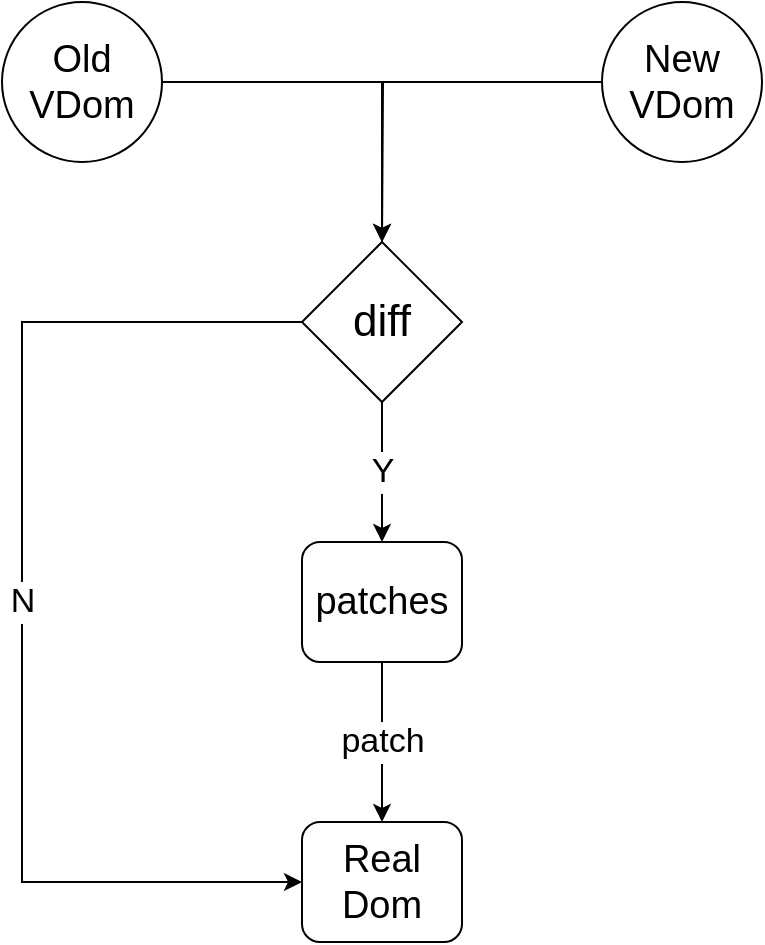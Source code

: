 <mxfile version="12.8.8"><diagram id="dh-rzOCCW1zeU_tmQW4e" name="Page-1"><mxGraphModel dx="946" dy="614" grid="1" gridSize="10" guides="1" tooltips="1" connect="1" arrows="1" fold="1" page="1" pageScale="1" pageWidth="827" pageHeight="1169" math="0" shadow="0"><root><mxCell id="0"/><mxCell id="1" parent="0"/><mxCell id="akNgfcoWiVcvctYv47M--4" style="edgeStyle=orthogonalEdgeStyle;rounded=0;orthogonalLoop=1;jettySize=auto;html=1;exitX=1;exitY=0.5;exitDx=0;exitDy=0;entryX=0.5;entryY=0;entryDx=0;entryDy=0;" edge="1" parent="1" source="akNgfcoWiVcvctYv47M--1" target="akNgfcoWiVcvctYv47M--3"><mxGeometry relative="1" as="geometry"/></mxCell><mxCell id="akNgfcoWiVcvctYv47M--1" value="&lt;font style=&quot;font-size: 19px&quot;&gt;Old VDom&lt;/font&gt;" style="ellipse;whiteSpace=wrap;html=1;aspect=fixed;" vertex="1" parent="1"><mxGeometry x="170" y="40" width="80" height="80" as="geometry"/></mxCell><mxCell id="akNgfcoWiVcvctYv47M--5" style="edgeStyle=orthogonalEdgeStyle;rounded=0;orthogonalLoop=1;jettySize=auto;html=1;exitX=0;exitY=0.5;exitDx=0;exitDy=0;" edge="1" parent="1" source="akNgfcoWiVcvctYv47M--2"><mxGeometry relative="1" as="geometry"><mxPoint x="360" y="160" as="targetPoint"/></mxGeometry></mxCell><mxCell id="akNgfcoWiVcvctYv47M--2" value="&lt;font style=&quot;font-size: 19px&quot;&gt;New VDom&lt;/font&gt;" style="ellipse;whiteSpace=wrap;html=1;aspect=fixed;" vertex="1" parent="1"><mxGeometry x="470" y="40" width="80" height="80" as="geometry"/></mxCell><mxCell id="akNgfcoWiVcvctYv47M--7" value="&lt;font style=&quot;font-size: 17px&quot;&gt;Y&lt;/font&gt;" style="edgeStyle=orthogonalEdgeStyle;rounded=0;orthogonalLoop=1;jettySize=auto;html=1;exitX=0.5;exitY=1;exitDx=0;exitDy=0;entryX=0.5;entryY=0;entryDx=0;entryDy=0;" edge="1" parent="1" source="akNgfcoWiVcvctYv47M--3" target="akNgfcoWiVcvctYv47M--6"><mxGeometry relative="1" as="geometry"/></mxCell><mxCell id="akNgfcoWiVcvctYv47M--10" value="&lt;font style=&quot;font-size: 17px&quot;&gt;N&lt;/font&gt;" style="edgeStyle=orthogonalEdgeStyle;rounded=0;orthogonalLoop=1;jettySize=auto;html=1;exitX=0;exitY=0.5;exitDx=0;exitDy=0;entryX=0;entryY=0.5;entryDx=0;entryDy=0;" edge="1" parent="1" source="akNgfcoWiVcvctYv47M--3" target="akNgfcoWiVcvctYv47M--9"><mxGeometry relative="1" as="geometry"><Array as="points"><mxPoint x="180" y="200"/><mxPoint x="180" y="480"/></Array></mxGeometry></mxCell><mxCell id="akNgfcoWiVcvctYv47M--3" value="&lt;font style=&quot;font-size: 22px&quot;&gt;diff&lt;/font&gt;" style="rhombus;whiteSpace=wrap;html=1;" vertex="1" parent="1"><mxGeometry x="320" y="160" width="80" height="80" as="geometry"/></mxCell><mxCell id="akNgfcoWiVcvctYv47M--11" value="&lt;font style=&quot;font-size: 17px&quot;&gt;patch&lt;/font&gt;" style="edgeStyle=orthogonalEdgeStyle;rounded=0;orthogonalLoop=1;jettySize=auto;html=1;exitX=0.5;exitY=1;exitDx=0;exitDy=0;entryX=0.5;entryY=0;entryDx=0;entryDy=0;" edge="1" parent="1" source="akNgfcoWiVcvctYv47M--6" target="akNgfcoWiVcvctYv47M--9"><mxGeometry relative="1" as="geometry"/></mxCell><mxCell id="akNgfcoWiVcvctYv47M--6" value="&lt;font style=&quot;font-size: 19px&quot;&gt;patches&lt;/font&gt;" style="rounded=1;whiteSpace=wrap;html=1;" vertex="1" parent="1"><mxGeometry x="320" y="310" width="80" height="60" as="geometry"/></mxCell><mxCell id="akNgfcoWiVcvctYv47M--9" value="&lt;font style=&quot;font-size: 19px&quot;&gt;Real Dom&lt;/font&gt;" style="rounded=1;whiteSpace=wrap;html=1;" vertex="1" parent="1"><mxGeometry x="320" y="450" width="80" height="60" as="geometry"/></mxCell></root></mxGraphModel></diagram></mxfile>